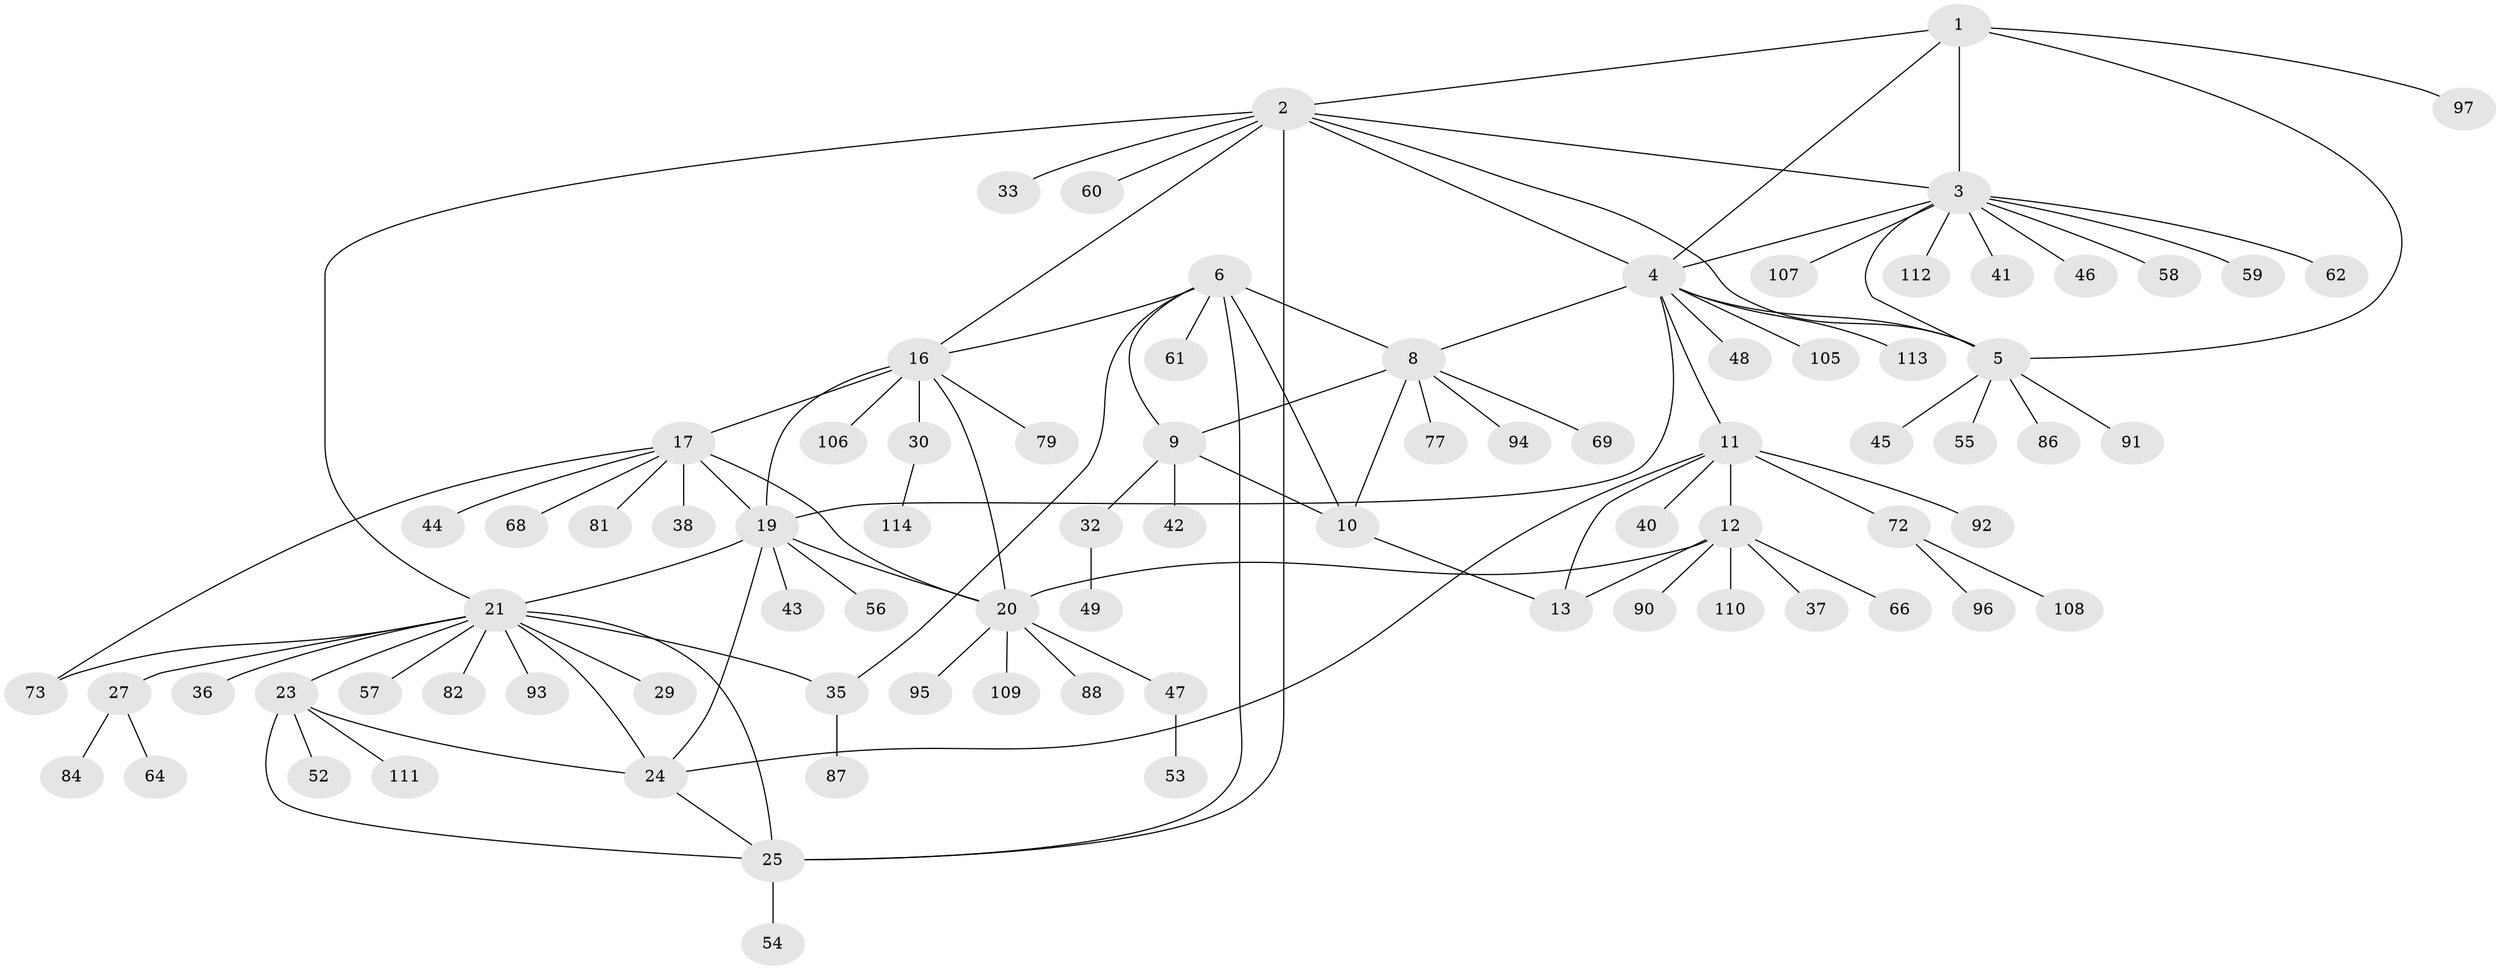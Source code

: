 // original degree distribution, {6: 0.05263157894736842, 9: 0.03508771929824561, 12: 0.008771929824561403, 10: 0.017543859649122806, 8: 0.02631578947368421, 7: 0.03508771929824561, 5: 0.03508771929824561, 13: 0.008771929824561403, 2: 0.14912280701754385, 4: 0.008771929824561403, 1: 0.5789473684210527, 3: 0.043859649122807015}
// Generated by graph-tools (version 1.1) at 2025/42/03/06/25 10:42:09]
// undirected, 82 vertices, 108 edges
graph export_dot {
graph [start="1"]
  node [color=gray90,style=filled];
  1 [super="+31"];
  2 [super="+74"];
  3 [super="+85"];
  4 [super="+51"];
  5 [super="+70"];
  6 [super="+7"];
  8 [super="+28"];
  9 [super="+34"];
  10 [super="+99"];
  11 [super="+14"];
  12 [super="+15"];
  13;
  16 [super="+18"];
  17 [super="+63"];
  19 [super="+26"];
  20 [super="+89"];
  21 [super="+22"];
  23;
  24;
  25 [super="+67"];
  27 [super="+39"];
  29 [super="+78"];
  30;
  32 [super="+100"];
  33;
  35 [super="+76"];
  36;
  37;
  38;
  40;
  41;
  42 [super="+65"];
  43;
  44;
  45;
  46;
  47 [super="+102"];
  48;
  49 [super="+50"];
  52;
  53;
  54 [super="+80"];
  55;
  56;
  57 [super="+71"];
  58 [super="+98"];
  59;
  60;
  61;
  62;
  64;
  66;
  68;
  69;
  72 [super="+75"];
  73 [super="+83"];
  77;
  79;
  81 [super="+104"];
  82;
  84;
  86;
  87;
  88 [super="+101"];
  90;
  91;
  92;
  93;
  94;
  95;
  96;
  97 [super="+103"];
  105;
  106;
  107;
  108;
  109;
  110;
  111;
  112;
  113;
  114;
  1 -- 2;
  1 -- 3;
  1 -- 4;
  1 -- 5;
  1 -- 97;
  2 -- 3;
  2 -- 4;
  2 -- 5;
  2 -- 21;
  2 -- 33;
  2 -- 60;
  2 -- 16;
  2 -- 25;
  3 -- 4;
  3 -- 5;
  3 -- 41;
  3 -- 46;
  3 -- 58;
  3 -- 59;
  3 -- 62;
  3 -- 107;
  3 -- 112;
  4 -- 5;
  4 -- 8;
  4 -- 48;
  4 -- 105;
  4 -- 113;
  4 -- 11;
  4 -- 19;
  5 -- 45;
  5 -- 55;
  5 -- 86;
  5 -- 91;
  6 -- 8 [weight=2];
  6 -- 9 [weight=2];
  6 -- 10 [weight=2];
  6 -- 25;
  6 -- 16;
  6 -- 61;
  6 -- 35;
  8 -- 9;
  8 -- 10;
  8 -- 69;
  8 -- 77;
  8 -- 94;
  9 -- 10;
  9 -- 32;
  9 -- 42;
  10 -- 13;
  11 -- 12 [weight=4];
  11 -- 13 [weight=2];
  11 -- 40;
  11 -- 72;
  11 -- 92;
  11 -- 24;
  12 -- 13 [weight=2];
  12 -- 20;
  12 -- 66;
  12 -- 37;
  12 -- 110;
  12 -- 90;
  16 -- 17 [weight=2];
  16 -- 19 [weight=2];
  16 -- 20 [weight=2];
  16 -- 79;
  16 -- 106;
  16 -- 30;
  17 -- 19;
  17 -- 20;
  17 -- 38;
  17 -- 44;
  17 -- 68;
  17 -- 73;
  17 -- 81;
  19 -- 20;
  19 -- 24;
  19 -- 43;
  19 -- 56;
  19 -- 21;
  20 -- 47;
  20 -- 88;
  20 -- 95;
  20 -- 109;
  21 -- 23 [weight=2];
  21 -- 24 [weight=2];
  21 -- 25 [weight=2];
  21 -- 27;
  21 -- 29;
  21 -- 36;
  21 -- 57;
  21 -- 73;
  21 -- 82;
  21 -- 93;
  21 -- 35;
  23 -- 24;
  23 -- 25;
  23 -- 52;
  23 -- 111;
  24 -- 25;
  25 -- 54;
  27 -- 64;
  27 -- 84;
  30 -- 114;
  32 -- 49;
  35 -- 87;
  47 -- 53;
  72 -- 96;
  72 -- 108;
}
